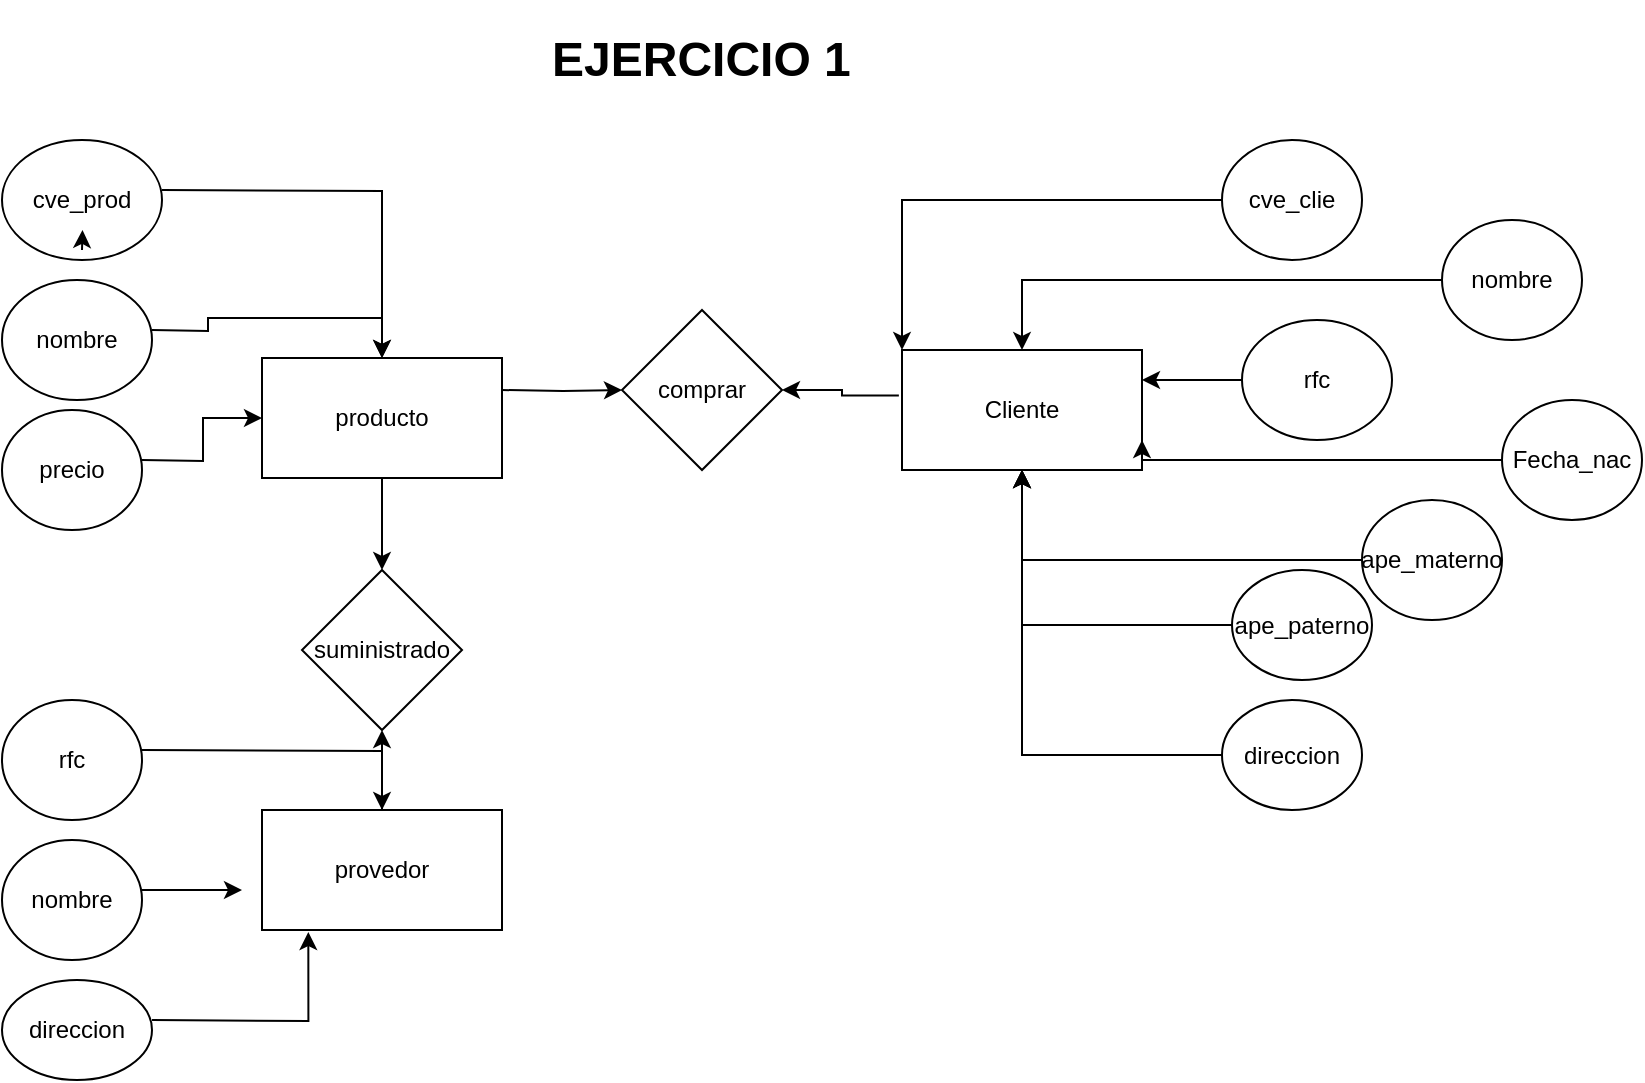 <mxfile version="21.5.0" type="github">
  <diagram name="Página-1" id="QlF30DgO23kl-ejPTr6H">
    <mxGraphModel dx="880" dy="484" grid="1" gridSize="10" guides="1" tooltips="1" connect="1" arrows="1" fold="1" page="1" pageScale="1" pageWidth="827" pageHeight="1169" math="0" shadow="0">
      <root>
        <mxCell id="0" />
        <mxCell id="1" parent="0" />
        <mxCell id="QlFemAFxS4Am1Kz2Skcr-36" style="edgeStyle=orthogonalEdgeStyle;rounded=0;orthogonalLoop=1;jettySize=auto;html=1;entryX=1;entryY=0.5;entryDx=0;entryDy=0;exitX=-0.013;exitY=0.379;exitDx=0;exitDy=0;exitPerimeter=0;" parent="1" source="QlFemAFxS4Am1Kz2Skcr-2" target="QlFemAFxS4Am1Kz2Skcr-34" edge="1">
          <mxGeometry relative="1" as="geometry" />
        </mxCell>
        <mxCell id="QlFemAFxS4Am1Kz2Skcr-2" value="&lt;font style=&quot;vertical-align: inherit;&quot;&gt;&lt;font style=&quot;vertical-align: inherit;&quot;&gt;Cliente&lt;/font&gt;&lt;/font&gt;" style="rounded=0;whiteSpace=wrap;html=1;" parent="1" vertex="1">
          <mxGeometry x="450" y="495" width="120" height="60" as="geometry" />
        </mxCell>
        <mxCell id="QlFemAFxS4Am1Kz2Skcr-4" style="edgeStyle=orthogonalEdgeStyle;rounded=0;orthogonalLoop=1;jettySize=auto;html=1;" parent="1" source="QlFemAFxS4Am1Kz2Skcr-3" target="QlFemAFxS4Am1Kz2Skcr-2" edge="1">
          <mxGeometry relative="1" as="geometry" />
        </mxCell>
        <mxCell id="QlFemAFxS4Am1Kz2Skcr-3" value="&lt;font style=&quot;vertical-align: inherit;&quot;&gt;&lt;font style=&quot;vertical-align: inherit;&quot;&gt;nombre&lt;/font&gt;&lt;/font&gt;" style="ellipse;whiteSpace=wrap;html=1;" parent="1" vertex="1">
          <mxGeometry x="720" y="430" width="70" height="60" as="geometry" />
        </mxCell>
        <mxCell id="QlFemAFxS4Am1Kz2Skcr-6" style="edgeStyle=orthogonalEdgeStyle;rounded=0;orthogonalLoop=1;jettySize=auto;html=1;" parent="1" source="QlFemAFxS4Am1Kz2Skcr-5" target="QlFemAFxS4Am1Kz2Skcr-2" edge="1">
          <mxGeometry relative="1" as="geometry" />
        </mxCell>
        <mxCell id="QlFemAFxS4Am1Kz2Skcr-5" value="&lt;font style=&quot;vertical-align: inherit;&quot;&gt;&lt;font style=&quot;vertical-align: inherit;&quot;&gt;ape_paterno&lt;/font&gt;&lt;/font&gt;" style="ellipse;whiteSpace=wrap;html=1;" parent="1" vertex="1">
          <mxGeometry x="615" y="605" width="70" height="55" as="geometry" />
        </mxCell>
        <mxCell id="QlFemAFxS4Am1Kz2Skcr-8" style="edgeStyle=orthogonalEdgeStyle;rounded=0;orthogonalLoop=1;jettySize=auto;html=1;" parent="1" source="QlFemAFxS4Am1Kz2Skcr-7" target="QlFemAFxS4Am1Kz2Skcr-2" edge="1">
          <mxGeometry relative="1" as="geometry" />
        </mxCell>
        <mxCell id="QlFemAFxS4Am1Kz2Skcr-10" style="edgeStyle=orthogonalEdgeStyle;rounded=0;orthogonalLoop=1;jettySize=auto;html=1;" parent="1" source="QlFemAFxS4Am1Kz2Skcr-7" target="QlFemAFxS4Am1Kz2Skcr-2" edge="1">
          <mxGeometry relative="1" as="geometry">
            <Array as="points" />
          </mxGeometry>
        </mxCell>
        <mxCell id="TyybJpcUA5PZNV3QXTrk-1" style="edgeStyle=orthogonalEdgeStyle;rounded=0;orthogonalLoop=1;jettySize=auto;html=1;entryX=1;entryY=0.25;entryDx=0;entryDy=0;" edge="1" parent="1" source="QlFemAFxS4Am1Kz2Skcr-9" target="QlFemAFxS4Am1Kz2Skcr-2">
          <mxGeometry relative="1" as="geometry" />
        </mxCell>
        <mxCell id="QlFemAFxS4Am1Kz2Skcr-9" value="&lt;font style=&quot;vertical-align: inherit;&quot;&gt;&lt;font style=&quot;vertical-align: inherit;&quot;&gt;rfc&lt;/font&gt;&lt;/font&gt;" style="ellipse;whiteSpace=wrap;html=1;" parent="1" vertex="1">
          <mxGeometry x="620" y="480" width="75" height="60" as="geometry" />
        </mxCell>
        <mxCell id="QlFemAFxS4Am1Kz2Skcr-12" style="edgeStyle=orthogonalEdgeStyle;rounded=0;orthogonalLoop=1;jettySize=auto;html=1;" parent="1" source="QlFemAFxS4Am1Kz2Skcr-11" target="QlFemAFxS4Am1Kz2Skcr-2" edge="1">
          <mxGeometry relative="1" as="geometry" />
        </mxCell>
        <mxCell id="QlFemAFxS4Am1Kz2Skcr-11" value="&lt;font style=&quot;vertical-align: inherit;&quot;&gt;&lt;font style=&quot;vertical-align: inherit;&quot;&gt;&lt;font style=&quot;vertical-align: inherit;&quot;&gt;&lt;font style=&quot;vertical-align: inherit;&quot;&gt;direccion&lt;/font&gt;&lt;/font&gt;&lt;/font&gt;&lt;/font&gt;" style="ellipse;whiteSpace=wrap;html=1;" parent="1" vertex="1">
          <mxGeometry x="610" y="670" width="70" height="55" as="geometry" />
        </mxCell>
        <mxCell id="QlFemAFxS4Am1Kz2Skcr-14" style="edgeStyle=orthogonalEdgeStyle;rounded=0;orthogonalLoop=1;jettySize=auto;html=1;entryX=1;entryY=0.75;entryDx=0;entryDy=0;" parent="1" source="QlFemAFxS4Am1Kz2Skcr-13" target="QlFemAFxS4Am1Kz2Skcr-2" edge="1">
          <mxGeometry relative="1" as="geometry">
            <Array as="points">
              <mxPoint x="570" y="550" />
            </Array>
          </mxGeometry>
        </mxCell>
        <mxCell id="QlFemAFxS4Am1Kz2Skcr-13" value="&lt;font style=&quot;vertical-align: inherit;&quot;&gt;&lt;font style=&quot;vertical-align: inherit;&quot;&gt;Fecha_nac&lt;/font&gt;&lt;/font&gt;" style="ellipse;whiteSpace=wrap;html=1;" parent="1" vertex="1">
          <mxGeometry x="750" y="520" width="70" height="60" as="geometry" />
        </mxCell>
        <mxCell id="QlFemAFxS4Am1Kz2Skcr-35" style="edgeStyle=orthogonalEdgeStyle;rounded=0;orthogonalLoop=1;jettySize=auto;html=1;" parent="1" target="QlFemAFxS4Am1Kz2Skcr-34" edge="1">
          <mxGeometry relative="1" as="geometry">
            <mxPoint x="250" y="515" as="sourcePoint" />
          </mxGeometry>
        </mxCell>
        <mxCell id="QlFemAFxS4Am1Kz2Skcr-39" style="edgeStyle=orthogonalEdgeStyle;rounded=0;orthogonalLoop=1;jettySize=auto;html=1;exitX=0.5;exitY=1;exitDx=0;exitDy=0;fontFamily=Helvetica;fontSize=12;fontColor=default;" parent="1" source="QlFemAFxS4Am1Kz2Skcr-15" target="QlFemAFxS4Am1Kz2Skcr-38" edge="1">
          <mxGeometry relative="1" as="geometry" />
        </mxCell>
        <mxCell id="QlFemAFxS4Am1Kz2Skcr-15" value="&lt;font style=&quot;vertical-align: inherit;&quot;&gt;&lt;font style=&quot;vertical-align: inherit;&quot;&gt;&lt;font style=&quot;vertical-align: inherit;&quot;&gt;&lt;font style=&quot;vertical-align: inherit;&quot;&gt;producto&lt;/font&gt;&lt;/font&gt;&lt;/font&gt;&lt;/font&gt;" style="rounded=0;whiteSpace=wrap;html=1;" parent="1" vertex="1">
          <mxGeometry x="130" y="499" width="120" height="60" as="geometry" />
        </mxCell>
        <mxCell id="QlFemAFxS4Am1Kz2Skcr-17" style="edgeStyle=orthogonalEdgeStyle;rounded=0;orthogonalLoop=1;jettySize=auto;html=1;" parent="1" target="QlFemAFxS4Am1Kz2Skcr-15" edge="1">
          <mxGeometry relative="1" as="geometry">
            <mxPoint x="75" y="485" as="sourcePoint" />
          </mxGeometry>
        </mxCell>
        <mxCell id="QlFemAFxS4Am1Kz2Skcr-16" value="&lt;font style=&quot;vertical-align: inherit;&quot;&gt;&lt;font style=&quot;vertical-align: inherit;&quot;&gt;&lt;font style=&quot;vertical-align: inherit;&quot;&gt;&lt;font style=&quot;vertical-align: inherit;&quot;&gt;nombre&lt;/font&gt;&lt;/font&gt;&lt;/font&gt;&lt;/font&gt;" style="ellipse;whiteSpace=wrap;html=1;" parent="1" vertex="1">
          <mxGeometry y="460" width="75" height="60" as="geometry" />
        </mxCell>
        <mxCell id="QlFemAFxS4Am1Kz2Skcr-19" style="edgeStyle=orthogonalEdgeStyle;rounded=0;orthogonalLoop=1;jettySize=auto;html=1;" parent="1" target="QlFemAFxS4Am1Kz2Skcr-15" edge="1">
          <mxGeometry relative="1" as="geometry">
            <mxPoint x="70" y="550" as="sourcePoint" />
          </mxGeometry>
        </mxCell>
        <mxCell id="QlFemAFxS4Am1Kz2Skcr-18" value="&lt;font style=&quot;vertical-align: inherit;&quot;&gt;&lt;font style=&quot;vertical-align: inherit;&quot;&gt;precio&lt;/font&gt;&lt;/font&gt;" style="ellipse;whiteSpace=wrap;html=1;" parent="1" vertex="1">
          <mxGeometry y="525" width="70" height="60" as="geometry" />
        </mxCell>
        <mxCell id="QlFemAFxS4Am1Kz2Skcr-21" style="edgeStyle=orthogonalEdgeStyle;rounded=0;orthogonalLoop=1;jettySize=auto;html=1;" parent="1" target="QlFemAFxS4Am1Kz2Skcr-15" edge="1">
          <mxGeometry relative="1" as="geometry">
            <mxPoint x="80" y="415" as="sourcePoint" />
          </mxGeometry>
        </mxCell>
        <mxCell id="QlFemAFxS4Am1Kz2Skcr-20" value="&lt;font style=&quot;vertical-align: inherit;&quot;&gt;&lt;font style=&quot;vertical-align: inherit;&quot;&gt;&lt;font style=&quot;vertical-align: inherit;&quot;&gt;&lt;font style=&quot;vertical-align: inherit;&quot;&gt;cve_prod&lt;/font&gt;&lt;/font&gt;&lt;/font&gt;&lt;/font&gt;" style="ellipse;whiteSpace=wrap;html=1;" parent="1" vertex="1">
          <mxGeometry y="390" width="80" height="60" as="geometry" />
        </mxCell>
        <mxCell id="QlFemAFxS4Am1Kz2Skcr-23" style="edgeStyle=orthogonalEdgeStyle;rounded=0;orthogonalLoop=1;jettySize=auto;html=1;exitX=0.5;exitY=1;exitDx=0;exitDy=0;" parent="1" source="QlFemAFxS4Am1Kz2Skcr-3" target="QlFemAFxS4Am1Kz2Skcr-3" edge="1">
          <mxGeometry relative="1" as="geometry" />
        </mxCell>
        <mxCell id="QlFemAFxS4Am1Kz2Skcr-7" value="&lt;font style=&quot;vertical-align: inherit;&quot;&gt;&lt;font style=&quot;vertical-align: inherit;&quot;&gt;ape_materno&lt;/font&gt;&lt;/font&gt;" style="ellipse;whiteSpace=wrap;html=1;" parent="1" vertex="1">
          <mxGeometry x="680" y="570" width="70" height="60" as="geometry" />
        </mxCell>
        <mxCell id="QlFemAFxS4Am1Kz2Skcr-26" style="edgeStyle=orthogonalEdgeStyle;rounded=0;orthogonalLoop=1;jettySize=auto;html=1;entryX=0;entryY=0;entryDx=0;entryDy=0;" parent="1" source="QlFemAFxS4Am1Kz2Skcr-25" target="QlFemAFxS4Am1Kz2Skcr-2" edge="1">
          <mxGeometry relative="1" as="geometry" />
        </mxCell>
        <mxCell id="QlFemAFxS4Am1Kz2Skcr-25" value="&lt;font style=&quot;vertical-align: inherit;&quot;&gt;&lt;font style=&quot;vertical-align: inherit;&quot;&gt;cve_clie&lt;/font&gt;&lt;/font&gt;" style="ellipse;whiteSpace=wrap;html=1;" parent="1" vertex="1">
          <mxGeometry x="610" y="390" width="70" height="60" as="geometry" />
        </mxCell>
        <mxCell id="QlFemAFxS4Am1Kz2Skcr-40" style="edgeStyle=orthogonalEdgeStyle;rounded=0;orthogonalLoop=1;jettySize=auto;html=1;fontFamily=Helvetica;fontSize=12;fontColor=default;" parent="1" source="QlFemAFxS4Am1Kz2Skcr-27" target="QlFemAFxS4Am1Kz2Skcr-38" edge="1">
          <mxGeometry relative="1" as="geometry" />
        </mxCell>
        <mxCell id="QlFemAFxS4Am1Kz2Skcr-27" value="&lt;font style=&quot;vertical-align: inherit;&quot;&gt;&lt;font style=&quot;vertical-align: inherit;&quot;&gt;provedor&lt;/font&gt;&lt;/font&gt;" style="rounded=0;whiteSpace=wrap;html=1;" parent="1" vertex="1">
          <mxGeometry x="130" y="725" width="120" height="60" as="geometry" />
        </mxCell>
        <mxCell id="QlFemAFxS4Am1Kz2Skcr-31" style="edgeStyle=orthogonalEdgeStyle;rounded=0;orthogonalLoop=1;jettySize=auto;html=1;" parent="1" target="QlFemAFxS4Am1Kz2Skcr-27" edge="1">
          <mxGeometry relative="1" as="geometry">
            <mxPoint x="70" y="695" as="sourcePoint" />
          </mxGeometry>
        </mxCell>
        <mxCell id="QlFemAFxS4Am1Kz2Skcr-28" value="&lt;font style=&quot;vertical-align: inherit;&quot;&gt;&lt;font style=&quot;vertical-align: inherit;&quot;&gt;rfc&lt;/font&gt;&lt;/font&gt;" style="ellipse;whiteSpace=wrap;html=1;" parent="1" vertex="1">
          <mxGeometry y="670" width="70" height="60" as="geometry" />
        </mxCell>
        <mxCell id="QlFemAFxS4Am1Kz2Skcr-32" style="edgeStyle=orthogonalEdgeStyle;rounded=0;orthogonalLoop=1;jettySize=auto;html=1;" parent="1" edge="1">
          <mxGeometry relative="1" as="geometry">
            <mxPoint x="120" y="765" as="targetPoint" />
            <mxPoint x="70" y="765" as="sourcePoint" />
          </mxGeometry>
        </mxCell>
        <mxCell id="QlFemAFxS4Am1Kz2Skcr-29" value="&lt;font style=&quot;vertical-align: inherit;&quot;&gt;&lt;font style=&quot;vertical-align: inherit;&quot;&gt;nombre&lt;/font&gt;&lt;/font&gt;" style="ellipse;whiteSpace=wrap;html=1;" parent="1" vertex="1">
          <mxGeometry y="740" width="70" height="60" as="geometry" />
        </mxCell>
        <mxCell id="QlFemAFxS4Am1Kz2Skcr-33" style="edgeStyle=orthogonalEdgeStyle;rounded=0;orthogonalLoop=1;jettySize=auto;html=1;entryX=0.193;entryY=1.017;entryDx=0;entryDy=0;entryPerimeter=0;" parent="1" target="QlFemAFxS4Am1Kz2Skcr-27" edge="1">
          <mxGeometry relative="1" as="geometry">
            <mxPoint x="75" y="830" as="sourcePoint" />
          </mxGeometry>
        </mxCell>
        <mxCell id="QlFemAFxS4Am1Kz2Skcr-30" value="&lt;font style=&quot;vertical-align: inherit;&quot;&gt;&lt;font style=&quot;vertical-align: inherit;&quot;&gt;direccion&lt;/font&gt;&lt;/font&gt;" style="ellipse;whiteSpace=wrap;html=1;" parent="1" vertex="1">
          <mxGeometry y="810" width="75" height="50" as="geometry" />
        </mxCell>
        <mxCell id="QlFemAFxS4Am1Kz2Skcr-34" value="&lt;font style=&quot;vertical-align: inherit;&quot;&gt;&lt;font style=&quot;vertical-align: inherit;&quot;&gt;comprar&lt;/font&gt;&lt;/font&gt;" style="rhombus;whiteSpace=wrap;html=1;" parent="1" vertex="1">
          <mxGeometry x="310" y="475" width="80" height="80" as="geometry" />
        </mxCell>
        <mxCell id="QlFemAFxS4Am1Kz2Skcr-37" style="edgeStyle=orthogonalEdgeStyle;rounded=0;orthogonalLoop=1;jettySize=auto;html=1;exitX=0.5;exitY=1;exitDx=0;exitDy=0;entryX=0.503;entryY=0.833;entryDx=0;entryDy=0;entryPerimeter=0;fontFamily=Helvetica;fontSize=12;fontColor=default;" parent="1" edge="1">
          <mxGeometry relative="1" as="geometry">
            <mxPoint x="40" y="445" as="sourcePoint" />
            <mxPoint x="40.24" y="434.98" as="targetPoint" />
          </mxGeometry>
        </mxCell>
        <mxCell id="QlFemAFxS4Am1Kz2Skcr-38" value="&lt;font style=&quot;vertical-align: inherit;&quot;&gt;&lt;font style=&quot;vertical-align: inherit;&quot;&gt;suministrado&lt;/font&gt;&lt;/font&gt;" style="rhombus;whiteSpace=wrap;html=1;strokeColor=default;fontFamily=Helvetica;fontSize=12;fontColor=default;fillColor=default;" parent="1" vertex="1">
          <mxGeometry x="150" y="605" width="80" height="80" as="geometry" />
        </mxCell>
        <mxCell id="QlFemAFxS4Am1Kz2Skcr-42" value="&lt;h1&gt;&lt;font style=&quot;vertical-align: inherit;&quot;&gt;&lt;font style=&quot;vertical-align: inherit;&quot;&gt;EJERCICIO 1&lt;/font&gt;&lt;/font&gt;&lt;/h1&gt;" style="text;html=1;strokeColor=none;fillColor=none;spacing=5;spacingTop=-20;whiteSpace=wrap;overflow=hidden;rounded=0;fontSize=12;fontFamily=Helvetica;fontColor=default;" parent="1" vertex="1">
          <mxGeometry x="270" y="330" width="190" height="30" as="geometry" />
        </mxCell>
      </root>
    </mxGraphModel>
  </diagram>
</mxfile>
